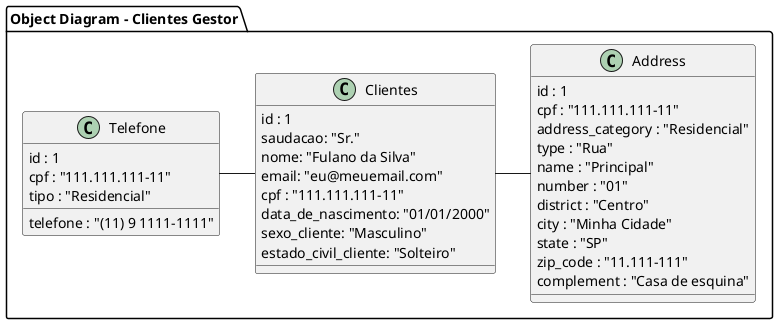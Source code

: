 @startuml Object Diagram

package "Object Diagram - Clientes Gestor" {

Clientes -right- Address
Clientes -left- Telefone

object Clientes {
  id : 1
  saudacao: "Sr."
  nome: "Fulano da Silva"
  email: "eu@meuemail.com"
  cpf : "111.111.111-11"
  data_de_nascimento: "01/01/2000"
  sexo_cliente: "Masculino"
  estado_civil_cliente: "Solteiro"
}

object Address {
  id : 1
  cpf : "111.111.111-11"
  address_category : "Residencial"
  type : "Rua"
  name : "Principal"
  number : "01"
  district : "Centro"
  city : "Minha Cidade"
  state : "SP"
  zip_code : "11.111-111"
  complement : "Casa de esquina"
}

object Telefone {
  id : 1
  cpf : "111.111.111-11"
  telefone : "(11) 9 1111-1111"
  tipo : "Residencial"
}

@enduml